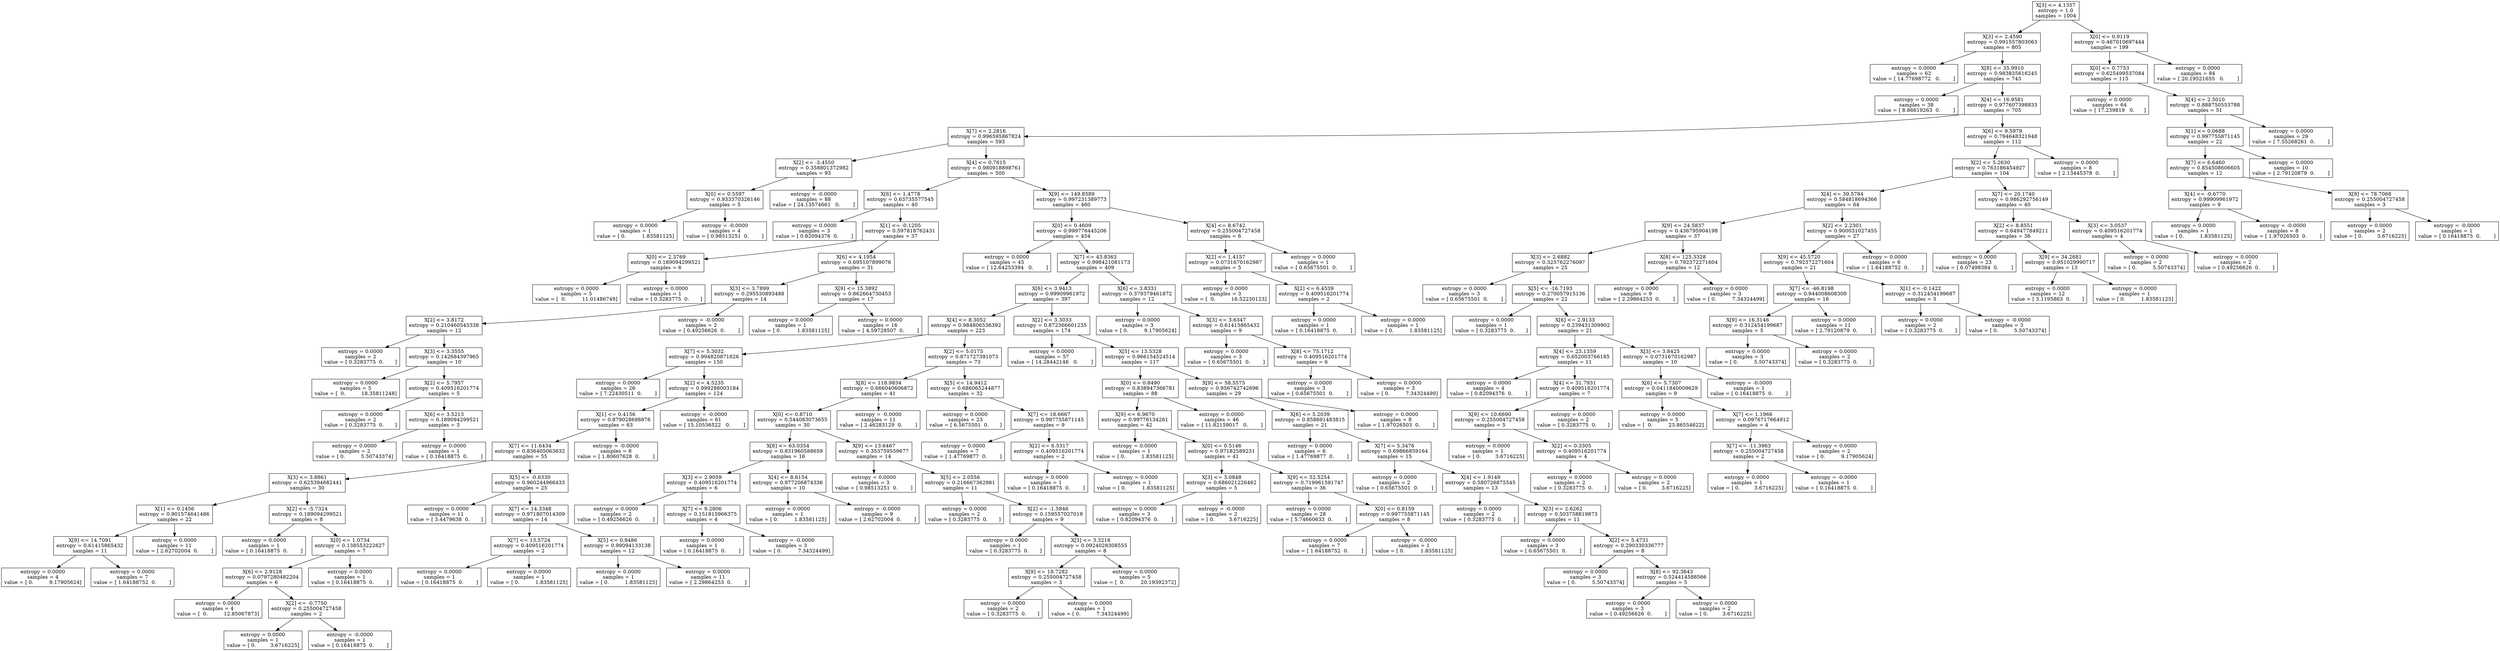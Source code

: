 digraph Tree {
0 [label="X[3] <= 4.1357\nentropy = 1.0\nsamples = 1004", shape="box"] ;
1 [label="X[3] <= 2.4590\nentropy = 0.991557803063\nsamples = 805", shape="box"] ;
0 -> 1 ;
2 [label="entropy = 0.0000\nsamples = 62\nvalue = [ 14.77698772   0.        ]", shape="box"] ;
1 -> 2 ;
3 [label="X[8] <= 35.9910\nentropy = 0.983835616245\nsamples = 743", shape="box"] ;
1 -> 3 ;
4 [label="entropy = 0.0000\nsamples = 38\nvalue = [ 8.86619263  0.        ]", shape="box"] ;
3 -> 4 ;
5 [label="X[4] <= 16.9581\nentropy = 0.977607398833\nsamples = 705", shape="box"] ;
3 -> 5 ;
6 [label="X[7] <= 2.2816\nentropy = 0.996595867824\nsamples = 593", shape="box"] ;
5 -> 6 ;
7 [label="X[2] <= -3.4550\nentropy = 0.358801372982\nsamples = 93", shape="box"] ;
6 -> 7 ;
8 [label="X[0] <= 0.5597\nentropy = 0.933370326146\nsamples = 5", shape="box"] ;
7 -> 8 ;
9 [label="entropy = 0.0000\nsamples = 1\nvalue = [ 0.          1.83581125]", shape="box"] ;
8 -> 9 ;
10 [label="entropy = -0.0000\nsamples = 4\nvalue = [ 0.98513251  0.        ]", shape="box"] ;
8 -> 10 ;
11 [label="entropy = -0.0000\nsamples = 88\nvalue = [ 24.13574661   0.        ]", shape="box"] ;
7 -> 11 ;
12 [label="X[4] <= 0.7615\nentropy = 0.980918898761\nsamples = 500", shape="box"] ;
6 -> 12 ;
13 [label="X[6] <= 1.4778\nentropy = 0.63735577545\nsamples = 40", shape="box"] ;
12 -> 13 ;
14 [label="entropy = 0.0000\nsamples = 3\nvalue = [ 0.82094376  0.        ]", shape="box"] ;
13 -> 14 ;
15 [label="X[1] <= -0.1205\nentropy = 0.597818762431\nsamples = 37", shape="box"] ;
13 -> 15 ;
16 [label="X[0] <= 2.3769\nentropy = 0.189094299521\nsamples = 6", shape="box"] ;
15 -> 16 ;
17 [label="entropy = 0.0000\nsamples = 5\nvalue = [  0.          11.01486749]", shape="box"] ;
16 -> 17 ;
18 [label="entropy = 0.0000\nsamples = 1\nvalue = [ 0.3283775  0.       ]", shape="box"] ;
16 -> 18 ;
19 [label="X[6] <= 4.1954\nentropy = 0.695107899076\nsamples = 31", shape="box"] ;
15 -> 19 ;
20 [label="X[3] <= 3.7899\nentropy = 0.295530893488\nsamples = 14", shape="box"] ;
19 -> 20 ;
21 [label="X[2] <= 3.8172\nentropy = 0.210460545338\nsamples = 12", shape="box"] ;
20 -> 21 ;
22 [label="entropy = 0.0000\nsamples = 2\nvalue = [ 0.3283775  0.       ]", shape="box"] ;
21 -> 22 ;
23 [label="X[3] <= 3.3555\nentropy = 0.142684397965\nsamples = 10", shape="box"] ;
21 -> 23 ;
24 [label="entropy = 0.0000\nsamples = 5\nvalue = [  0.          18.35811248]", shape="box"] ;
23 -> 24 ;
25 [label="X[2] <= 5.7957\nentropy = 0.409516201774\nsamples = 5", shape="box"] ;
23 -> 25 ;
26 [label="entropy = 0.0000\nsamples = 2\nvalue = [ 0.3283775  0.       ]", shape="box"] ;
25 -> 26 ;
27 [label="X[6] <= 3.5213\nentropy = 0.189094299521\nsamples = 3", shape="box"] ;
25 -> 27 ;
28 [label="entropy = 0.0000\nsamples = 2\nvalue = [ 0.          5.50743374]", shape="box"] ;
27 -> 28 ;
29 [label="entropy = 0.0000\nsamples = 1\nvalue = [ 0.16418875  0.        ]", shape="box"] ;
27 -> 29 ;
30 [label="entropy = -0.0000\nsamples = 2\nvalue = [ 0.49256626  0.        ]", shape="box"] ;
20 -> 30 ;
31 [label="X[9] <= 15.3892\nentropy = 0.862664730453\nsamples = 17", shape="box"] ;
19 -> 31 ;
32 [label="entropy = 0.0000\nsamples = 1\nvalue = [ 0.          1.83581125]", shape="box"] ;
31 -> 32 ;
33 [label="entropy = 0.0000\nsamples = 16\nvalue = [ 4.59728507  0.        ]", shape="box"] ;
31 -> 33 ;
34 [label="X[9] <= 149.8589\nentropy = 0.997231389773\nsamples = 460", shape="box"] ;
12 -> 34 ;
35 [label="X[0] <= 0.4609\nentropy = 0.999776445206\nsamples = 454", shape="box"] ;
34 -> 35 ;
36 [label="entropy = 0.0000\nsamples = 45\nvalue = [ 12.64253394   0.        ]", shape="box"] ;
35 -> 36 ;
37 [label="X[7] <= 43.8363\nentropy = 0.998421081173\nsamples = 409", shape="box"] ;
35 -> 37 ;
38 [label="X[6] <= 3.9413\nentropy = 0.99909961972\nsamples = 397", shape="box"] ;
37 -> 38 ;
39 [label="X[4] <= 8.3052\nentropy = 0.984806536392\nsamples = 223", shape="box"] ;
38 -> 39 ;
40 [label="X[7] <= 5.3032\nentropy = 0.994820871626\nsamples = 150", shape="box"] ;
39 -> 40 ;
41 [label="entropy = 0.0000\nsamples = 26\nvalue = [ 7.22430511  0.        ]", shape="box"] ;
40 -> 41 ;
42 [label="X[2] <= 4.5235\nentropy = 0.999288003184\nsamples = 124", shape="box"] ;
40 -> 42 ;
43 [label="X[1] <= 0.4156\nentropy = 0.879028698876\nsamples = 63", shape="box"] ;
42 -> 43 ;
44 [label="X[7] <= 11.6434\nentropy = 0.836405063632\nsamples = 55", shape="box"] ;
43 -> 44 ;
45 [label="X[3] <= 3.8861\nentropy = 0.625394682441\nsamples = 30", shape="box"] ;
44 -> 45 ;
46 [label="X[1] <= 0.1456\nentropy = 0.901574641486\nsamples = 22", shape="box"] ;
45 -> 46 ;
47 [label="X[9] <= 14.7091\nentropy = 0.61415865432\nsamples = 11", shape="box"] ;
46 -> 47 ;
48 [label="entropy = 0.0000\nsamples = 4\nvalue = [ 0.          9.17905624]", shape="box"] ;
47 -> 48 ;
49 [label="entropy = 0.0000\nsamples = 7\nvalue = [ 1.64188752  0.        ]", shape="box"] ;
47 -> 49 ;
50 [label="entropy = 0.0000\nsamples = 11\nvalue = [ 2.62702004  0.        ]", shape="box"] ;
46 -> 50 ;
51 [label="X[2] <= -5.7324\nentropy = 0.189094299521\nsamples = 8", shape="box"] ;
45 -> 51 ;
52 [label="entropy = 0.0000\nsamples = 1\nvalue = [ 0.16418875  0.        ]", shape="box"] ;
51 -> 52 ;
53 [label="X[0] <= 1.0734\nentropy = 0.138553222627\nsamples = 7", shape="box"] ;
51 -> 53 ;
54 [label="X[6] <= 2.9128\nentropy = 0.0797280482204\nsamples = 6", shape="box"] ;
53 -> 54 ;
55 [label="entropy = 0.0000\nsamples = 4\nvalue = [  0.          12.85067873]", shape="box"] ;
54 -> 55 ;
56 [label="X[2] <= -0.7750\nentropy = 0.255004727458\nsamples = 2", shape="box"] ;
54 -> 56 ;
57 [label="entropy = 0.0000\nsamples = 1\nvalue = [ 0.         3.6716225]", shape="box"] ;
56 -> 57 ;
58 [label="entropy = -0.0000\nsamples = 1\nvalue = [ 0.16418875  0.        ]", shape="box"] ;
56 -> 58 ;
59 [label="entropy = 0.0000\nsamples = 1\nvalue = [ 0.16418875  0.        ]", shape="box"] ;
53 -> 59 ;
60 [label="X[5] <= -0.6330\nentropy = 0.960244966433\nsamples = 25", shape="box"] ;
44 -> 60 ;
61 [label="entropy = 0.0000\nsamples = 11\nvalue = [ 3.4479638  0.       ]", shape="box"] ;
60 -> 61 ;
62 [label="X[7] <= 14.3348\nentropy = 0.971807014309\nsamples = 14", shape="box"] ;
60 -> 62 ;
63 [label="X[7] <= 13.5724\nentropy = 0.409516201774\nsamples = 2", shape="box"] ;
62 -> 63 ;
64 [label="entropy = 0.0000\nsamples = 1\nvalue = [ 0.16418875  0.        ]", shape="box"] ;
63 -> 64 ;
65 [label="entropy = 0.0000\nsamples = 1\nvalue = [ 0.          1.83581125]", shape="box"] ;
63 -> 65 ;
66 [label="X[5] <= 0.9486\nentropy = 0.99094133138\nsamples = 12", shape="box"] ;
62 -> 66 ;
67 [label="entropy = 0.0000\nsamples = 1\nvalue = [ 0.          1.83581125]", shape="box"] ;
66 -> 67 ;
68 [label="entropy = 0.0000\nsamples = 11\nvalue = [ 2.29864253  0.        ]", shape="box"] ;
66 -> 68 ;
69 [label="entropy = -0.0000\nsamples = 8\nvalue = [ 1.80607628  0.        ]", shape="box"] ;
43 -> 69 ;
70 [label="entropy = -0.0000\nsamples = 61\nvalue = [ 15.10536522   0.        ]", shape="box"] ;
42 -> 70 ;
71 [label="X[2] <= 5.0175\nentropy = 0.871727391073\nsamples = 73", shape="box"] ;
39 -> 71 ;
72 [label="X[8] <= 118.9834\nentropy = 0.666040606872\nsamples = 41", shape="box"] ;
71 -> 72 ;
73 [label="X[0] <= 0.8710\nentropy = 0.544083073655\nsamples = 30", shape="box"] ;
72 -> 73 ;
74 [label="X[8] <= 63.0354\nentropy = 0.831960588659\nsamples = 16", shape="box"] ;
73 -> 74 ;
75 [label="X[3] <= 2.9059\nentropy = 0.409516201774\nsamples = 6", shape="box"] ;
74 -> 75 ;
76 [label="entropy = 0.0000\nsamples = 2\nvalue = [ 0.49256626  0.        ]", shape="box"] ;
75 -> 76 ;
77 [label="X[7] <= 9.2806\nentropy = 0.151815966375\nsamples = 4", shape="box"] ;
75 -> 77 ;
78 [label="entropy = 0.0000\nsamples = 1\nvalue = [ 0.16418875  0.        ]", shape="box"] ;
77 -> 78 ;
79 [label="entropy = -0.0000\nsamples = 3\nvalue = [ 0.          7.34324499]", shape="box"] ;
77 -> 79 ;
80 [label="X[4] <= 8.6154\nentropy = 0.977206874336\nsamples = 10", shape="box"] ;
74 -> 80 ;
81 [label="entropy = 0.0000\nsamples = 1\nvalue = [ 0.          1.83581125]", shape="box"] ;
80 -> 81 ;
82 [label="entropy = -0.0000\nsamples = 9\nvalue = [ 2.62702004  0.        ]", shape="box"] ;
80 -> 82 ;
83 [label="X[9] <= 13.6467\nentropy = 0.353759559677\nsamples = 14", shape="box"] ;
73 -> 83 ;
84 [label="entropy = 0.0000\nsamples = 3\nvalue = [ 0.98513251  0.        ]", shape="box"] ;
83 -> 84 ;
85 [label="X[5] <= 2.0556\nentropy = 0.216667362981\nsamples = 11", shape="box"] ;
83 -> 85 ;
86 [label="entropy = 0.0000\nsamples = 2\nvalue = [ 0.3283775  0.       ]", shape="box"] ;
85 -> 86 ;
87 [label="X[2] <= -1.5846\nentropy = 0.159557027019\nsamples = 9", shape="box"] ;
85 -> 87 ;
88 [label="entropy = 0.0000\nsamples = 1\nvalue = [ 0.3283775  0.       ]", shape="box"] ;
87 -> 88 ;
89 [label="X[3] <= 3.3216\nentropy = 0.0924028308555\nsamples = 8", shape="box"] ;
87 -> 89 ;
90 [label="X[9] <= 18.7282\nentropy = 0.255004727458\nsamples = 3", shape="box"] ;
89 -> 90 ;
91 [label="entropy = 0.0000\nsamples = 2\nvalue = [ 0.3283775  0.       ]", shape="box"] ;
90 -> 91 ;
92 [label="entropy = 0.0000\nsamples = 1\nvalue = [ 0.          7.34324499]", shape="box"] ;
90 -> 92 ;
93 [label="entropy = 0.0000\nsamples = 5\nvalue = [  0.          20.19392372]", shape="box"] ;
89 -> 93 ;
94 [label="entropy = -0.0000\nsamples = 11\nvalue = [ 2.46283129  0.        ]", shape="box"] ;
72 -> 94 ;
95 [label="X[5] <= 14.9412\nentropy = 0.686065244877\nsamples = 32", shape="box"] ;
71 -> 95 ;
96 [label="entropy = 0.0000\nsamples = 23\nvalue = [ 6.5675501  0.       ]", shape="box"] ;
95 -> 96 ;
97 [label="X[7] <= 18.6667\nentropy = 0.997755871145\nsamples = 9", shape="box"] ;
95 -> 97 ;
98 [label="entropy = 0.0000\nsamples = 7\nvalue = [ 1.47769877  0.        ]", shape="box"] ;
97 -> 98 ;
99 [label="X[2] <= 6.5317\nentropy = 0.409516201774\nsamples = 2", shape="box"] ;
97 -> 99 ;
100 [label="entropy = 0.0000\nsamples = 1\nvalue = [ 0.16418875  0.        ]", shape="box"] ;
99 -> 100 ;
101 [label="entropy = 0.0000\nsamples = 1\nvalue = [ 0.          1.83581125]", shape="box"] ;
99 -> 101 ;
102 [label="X[2] <= 3.3033\nentropy = 0.872366601235\nsamples = 174", shape="box"] ;
38 -> 102 ;
103 [label="entropy = 0.0000\nsamples = 57\nvalue = [ 14.28442146   0.        ]", shape="box"] ;
102 -> 103 ;
104 [label="X[5] <= 13.5328\nentropy = 0.966154524514\nsamples = 117", shape="box"] ;
102 -> 104 ;
105 [label="X[0] <= 0.8490\nentropy = 0.838947366781\nsamples = 88", shape="box"] ;
104 -> 105 ;
106 [label="X[9] <= 6.9670\nentropy = 0.99776134261\nsamples = 42", shape="box"] ;
105 -> 106 ;
107 [label="entropy = 0.0000\nsamples = 1\nvalue = [ 0.          1.83581125]", shape="box"] ;
106 -> 107 ;
108 [label="X[0] <= 0.5146\nentropy = 0.97182589231\nsamples = 41", shape="box"] ;
106 -> 108 ;
109 [label="X[3] <= 3.0848\nentropy = 0.686021226462\nsamples = 5", shape="box"] ;
108 -> 109 ;
110 [label="entropy = 0.0000\nsamples = 3\nvalue = [ 0.82094376  0.        ]", shape="box"] ;
109 -> 110 ;
111 [label="entropy = -0.0000\nsamples = 2\nvalue = [ 0.         3.6716225]", shape="box"] ;
109 -> 111 ;
112 [label="X[9] <= 52.5254\nentropy = 0.719961591747\nsamples = 36", shape="box"] ;
108 -> 112 ;
113 [label="entropy = 0.0000\nsamples = 28\nvalue = [ 5.74660633  0.        ]", shape="box"] ;
112 -> 113 ;
114 [label="X[0] <= 0.8159\nentropy = 0.997755871145\nsamples = 8", shape="box"] ;
112 -> 114 ;
115 [label="entropy = 0.0000\nsamples = 7\nvalue = [ 1.64188752  0.        ]", shape="box"] ;
114 -> 115 ;
116 [label="entropy = -0.0000\nsamples = 1\nvalue = [ 0.          1.83581125]", shape="box"] ;
114 -> 116 ;
117 [label="entropy = 0.0000\nsamples = 46\nvalue = [ 11.82159017   0.        ]", shape="box"] ;
105 -> 117 ;
118 [label="X[9] <= 58.5575\nentropy = 0.956742742696\nsamples = 29", shape="box"] ;
104 -> 118 ;
119 [label="X[6] <= 5.2039\nentropy = 0.858691483815\nsamples = 21", shape="box"] ;
118 -> 119 ;
120 [label="entropy = 0.0000\nsamples = 6\nvalue = [ 1.47769877  0.        ]", shape="box"] ;
119 -> 120 ;
121 [label="X[7] <= 5.3476\nentropy = 0.69866859164\nsamples = 15", shape="box"] ;
119 -> 121 ;
122 [label="entropy = 0.0000\nsamples = 2\nvalue = [ 0.65675501  0.        ]", shape="box"] ;
121 -> 122 ;
123 [label="X[4] <= 1.9149\nentropy = 0.580726875545\nsamples = 13", shape="box"] ;
121 -> 123 ;
124 [label="entropy = 0.0000\nsamples = 2\nvalue = [ 0.3283775  0.       ]", shape="box"] ;
123 -> 124 ;
125 [label="X[3] <= 2.6262\nentropy = 0.503758819873\nsamples = 11", shape="box"] ;
123 -> 125 ;
126 [label="entropy = 0.0000\nsamples = 3\nvalue = [ 0.65675501  0.        ]", shape="box"] ;
125 -> 126 ;
127 [label="X[2] <= 5.4731\nentropy = 0.290330336777\nsamples = 8", shape="box"] ;
125 -> 127 ;
128 [label="entropy = 0.0000\nsamples = 3\nvalue = [ 0.          5.50743374]", shape="box"] ;
127 -> 128 ;
129 [label="X[8] <= 92.3643\nentropy = 0.524414588566\nsamples = 5", shape="box"] ;
127 -> 129 ;
130 [label="entropy = 0.0000\nsamples = 3\nvalue = [ 0.49256626  0.        ]", shape="box"] ;
129 -> 130 ;
131 [label="entropy = 0.0000\nsamples = 2\nvalue = [ 0.         3.6716225]", shape="box"] ;
129 -> 131 ;
132 [label="entropy = 0.0000\nsamples = 8\nvalue = [ 1.97026503  0.        ]", shape="box"] ;
118 -> 132 ;
133 [label="X[6] <= 3.8331\nentropy = 0.379379461872\nsamples = 12", shape="box"] ;
37 -> 133 ;
134 [label="entropy = 0.0000\nsamples = 3\nvalue = [ 0.          9.17905624]", shape="box"] ;
133 -> 134 ;
135 [label="X[3] <= 3.6347\nentropy = 0.61415865432\nsamples = 9", shape="box"] ;
133 -> 135 ;
136 [label="entropy = 0.0000\nsamples = 3\nvalue = [ 0.65675501  0.        ]", shape="box"] ;
135 -> 136 ;
137 [label="X[8] <= 75.1712\nentropy = 0.409516201774\nsamples = 6", shape="box"] ;
135 -> 137 ;
138 [label="entropy = 0.0000\nsamples = 3\nvalue = [ 0.65675501  0.        ]", shape="box"] ;
137 -> 138 ;
139 [label="entropy = 0.0000\nsamples = 3\nvalue = [ 0.          7.34324499]", shape="box"] ;
137 -> 139 ;
140 [label="X[4] <= 8.6742\nentropy = 0.255004727458\nsamples = 6", shape="box"] ;
34 -> 140 ;
141 [label="X[2] <= 1.4157\nentropy = 0.0731670162987\nsamples = 5", shape="box"] ;
140 -> 141 ;
142 [label="entropy = 0.0000\nsamples = 3\nvalue = [  0.          16.52230123]", shape="box"] ;
141 -> 142 ;
143 [label="X[2] <= 6.4539\nentropy = 0.409516201774\nsamples = 2", shape="box"] ;
141 -> 143 ;
144 [label="entropy = 0.0000\nsamples = 1\nvalue = [ 0.16418875  0.        ]", shape="box"] ;
143 -> 144 ;
145 [label="entropy = 0.0000\nsamples = 1\nvalue = [ 0.          1.83581125]", shape="box"] ;
143 -> 145 ;
146 [label="entropy = 0.0000\nsamples = 1\nvalue = [ 0.65675501  0.        ]", shape="box"] ;
140 -> 146 ;
147 [label="X[6] <= 9.5979\nentropy = 0.794648321948\nsamples = 112", shape="box"] ;
5 -> 147 ;
148 [label="X[2] <= 5.2630\nentropy = 0.763186454927\nsamples = 104", shape="box"] ;
147 -> 148 ;
149 [label="X[4] <= 39.5784\nentropy = 0.584818694366\nsamples = 64", shape="box"] ;
148 -> 149 ;
150 [label="X[9] <= 24.5837\nentropy = 0.436795904198\nsamples = 37", shape="box"] ;
149 -> 150 ;
151 [label="X[3] <= 2.6882\nentropy = 0.325762276097\nsamples = 25", shape="box"] ;
150 -> 151 ;
152 [label="entropy = 0.0000\nsamples = 3\nvalue = [ 0.65675501  0.        ]", shape="box"] ;
151 -> 152 ;
153 [label="X[5] <= -16.7193\nentropy = 0.270057915136\nsamples = 22", shape="box"] ;
151 -> 153 ;
154 [label="entropy = 0.0000\nsamples = 1\nvalue = [ 0.3283775  0.       ]", shape="box"] ;
153 -> 154 ;
155 [label="X[6] <= 2.9133\nentropy = 0.239431309902\nsamples = 21", shape="box"] ;
153 -> 155 ;
156 [label="X[4] <= 23.1359\nentropy = 0.652003766185\nsamples = 11", shape="box"] ;
155 -> 156 ;
157 [label="entropy = 0.0000\nsamples = 4\nvalue = [ 0.82094376  0.        ]", shape="box"] ;
156 -> 157 ;
158 [label="X[4] <= 31.7931\nentropy = 0.409516201774\nsamples = 7", shape="box"] ;
156 -> 158 ;
159 [label="X[9] <= 10.6690\nentropy = 0.255004727458\nsamples = 5", shape="box"] ;
158 -> 159 ;
160 [label="entropy = 0.0000\nsamples = 1\nvalue = [ 0.         3.6716225]", shape="box"] ;
159 -> 160 ;
161 [label="X[2] <= 0.3305\nentropy = 0.409516201774\nsamples = 4", shape="box"] ;
159 -> 161 ;
162 [label="entropy = 0.0000\nsamples = 2\nvalue = [ 0.3283775  0.       ]", shape="box"] ;
161 -> 162 ;
163 [label="entropy = 0.0000\nsamples = 2\nvalue = [ 0.         3.6716225]", shape="box"] ;
161 -> 163 ;
164 [label="entropy = 0.0000\nsamples = 2\nvalue = [ 0.3283775  0.       ]", shape="box"] ;
158 -> 164 ;
165 [label="X[3] <= 3.8425\nentropy = 0.0731670162987\nsamples = 10", shape="box"] ;
155 -> 165 ;
166 [label="X[6] <= 5.7307\nentropy = 0.0411840009629\nsamples = 9", shape="box"] ;
165 -> 166 ;
167 [label="entropy = 0.0000\nsamples = 5\nvalue = [  0.          23.86554622]", shape="box"] ;
166 -> 167 ;
168 [label="X[7] <= 1.1966\nentropy = 0.0976717664912\nsamples = 4", shape="box"] ;
166 -> 168 ;
169 [label="X[7] <= -11.3963\nentropy = 0.255004727458\nsamples = 2", shape="box"] ;
168 -> 169 ;
170 [label="entropy = 0.0000\nsamples = 1\nvalue = [ 0.         3.6716225]", shape="box"] ;
169 -> 170 ;
171 [label="entropy = -0.0000\nsamples = 1\nvalue = [ 0.16418875  0.        ]", shape="box"] ;
169 -> 171 ;
172 [label="entropy = 0.0000\nsamples = 2\nvalue = [ 0.          9.17905624]", shape="box"] ;
168 -> 172 ;
173 [label="entropy = -0.0000\nsamples = 1\nvalue = [ 0.16418875  0.        ]", shape="box"] ;
165 -> 173 ;
174 [label="X[8] <= 125.3328\nentropy = 0.792372271604\nsamples = 12", shape="box"] ;
150 -> 174 ;
175 [label="entropy = 0.0000\nsamples = 9\nvalue = [ 2.29864253  0.        ]", shape="box"] ;
174 -> 175 ;
176 [label="entropy = 0.0000\nsamples = 3\nvalue = [ 0.          7.34324499]", shape="box"] ;
174 -> 176 ;
177 [label="X[2] <= 2.2301\nentropy = 0.900031027455\nsamples = 27", shape="box"] ;
149 -> 177 ;
178 [label="X[9] <= 45.5720\nentropy = 0.792372271604\nsamples = 21", shape="box"] ;
177 -> 178 ;
179 [label="X[7] <= -46.8198\nentropy = 0.944008608309\nsamples = 16", shape="box"] ;
178 -> 179 ;
180 [label="X[9] <= 16.3146\nentropy = 0.312454199687\nsamples = 5", shape="box"] ;
179 -> 180 ;
181 [label="entropy = 0.0000\nsamples = 3\nvalue = [ 0.          5.50743374]", shape="box"] ;
180 -> 181 ;
182 [label="entropy = 0.0000\nsamples = 2\nvalue = [ 0.3283775  0.       ]", shape="box"] ;
180 -> 182 ;
183 [label="entropy = 0.0000\nsamples = 11\nvalue = [ 2.79120879  0.        ]", shape="box"] ;
179 -> 183 ;
184 [label="X[1] <= -0.1422\nentropy = 0.312454199687\nsamples = 5", shape="box"] ;
178 -> 184 ;
185 [label="entropy = 0.0000\nsamples = 2\nvalue = [ 0.3283775  0.       ]", shape="box"] ;
184 -> 185 ;
186 [label="entropy = -0.0000\nsamples = 3\nvalue = [ 0.          5.50743374]", shape="box"] ;
184 -> 186 ;
187 [label="entropy = 0.0000\nsamples = 6\nvalue = [ 1.64188752  0.        ]", shape="box"] ;
177 -> 187 ;
188 [label="X[7] <= 20.1740\nentropy = 0.986292756149\nsamples = 40", shape="box"] ;
148 -> 188 ;
189 [label="X[2] <= 8.8551\nentropy = 0.649477849211\nsamples = 36", shape="box"] ;
188 -> 189 ;
190 [label="entropy = 0.0000\nsamples = 23\nvalue = [ 6.07498384  0.        ]", shape="box"] ;
189 -> 190 ;
191 [label="X[9] <= 34.2681\nentropy = 0.951029990717\nsamples = 13", shape="box"] ;
189 -> 191 ;
192 [label="entropy = 0.0000\nsamples = 12\nvalue = [ 3.1195863  0.       ]", shape="box"] ;
191 -> 192 ;
193 [label="entropy = 0.0000\nsamples = 1\nvalue = [ 0.          1.83581125]", shape="box"] ;
191 -> 193 ;
194 [label="X[3] <= 3.0537\nentropy = 0.409516201774\nsamples = 4", shape="box"] ;
188 -> 194 ;
195 [label="entropy = 0.0000\nsamples = 2\nvalue = [ 0.          5.50743374]", shape="box"] ;
194 -> 195 ;
196 [label="entropy = 0.0000\nsamples = 2\nvalue = [ 0.49256626  0.        ]", shape="box"] ;
194 -> 196 ;
197 [label="entropy = 0.0000\nsamples = 8\nvalue = [ 2.13445378  0.        ]", shape="box"] ;
147 -> 197 ;
198 [label="X[0] <= 0.9119\nentropy = 0.467010697444\nsamples = 199", shape="box"] ;
0 -> 198 ;
199 [label="X[0] <= 0.7753\nentropy = 0.625499537084\nsamples = 115", shape="box"] ;
198 -> 199 ;
200 [label="entropy = 0.0000\nsamples = 64\nvalue = [ 17.239819   0.      ]", shape="box"] ;
199 -> 200 ;
201 [label="X[4] <= 2.5010\nentropy = 0.888750553788\nsamples = 51", shape="box"] ;
199 -> 201 ;
202 [label="X[1] <= 0.0688\nentropy = 0.997755871145\nsamples = 22", shape="box"] ;
201 -> 202 ;
203 [label="X[7] <= 6.6460\nentropy = 0.854508606605\nsamples = 12", shape="box"] ;
202 -> 203 ;
204 [label="X[4] <= -0.6770\nentropy = 0.99909961972\nsamples = 9", shape="box"] ;
203 -> 204 ;
205 [label="entropy = 0.0000\nsamples = 1\nvalue = [ 0.          1.83581125]", shape="box"] ;
204 -> 205 ;
206 [label="entropy = -0.0000\nsamples = 8\nvalue = [ 1.97026503  0.        ]", shape="box"] ;
204 -> 206 ;
207 [label="X[9] <= 78.7068\nentropy = 0.255004727458\nsamples = 3", shape="box"] ;
203 -> 207 ;
208 [label="entropy = 0.0000\nsamples = 2\nvalue = [ 0.         3.6716225]", shape="box"] ;
207 -> 208 ;
209 [label="entropy = -0.0000\nsamples = 1\nvalue = [ 0.16418875  0.        ]", shape="box"] ;
207 -> 209 ;
210 [label="entropy = 0.0000\nsamples = 10\nvalue = [ 2.79120879  0.        ]", shape="box"] ;
202 -> 210 ;
211 [label="entropy = 0.0000\nsamples = 29\nvalue = [ 7.55268261  0.        ]", shape="box"] ;
201 -> 211 ;
212 [label="entropy = 0.0000\nsamples = 84\nvalue = [ 20.19521655   0.        ]", shape="box"] ;
198 -> 212 ;
}